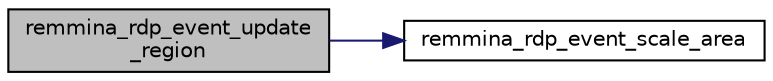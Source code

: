 digraph "remmina_rdp_event_update_region"
{
  edge [fontname="Helvetica",fontsize="10",labelfontname="Helvetica",labelfontsize="10"];
  node [fontname="Helvetica",fontsize="10",shape=record];
  rankdir="LR";
  Node844 [label="remmina_rdp_event_update\l_region",height=0.2,width=0.4,color="black", fillcolor="grey75", style="filled", fontcolor="black"];
  Node844 -> Node845 [color="midnightblue",fontsize="10",style="solid",fontname="Helvetica"];
  Node845 [label="remmina_rdp_event_scale_area",height=0.2,width=0.4,color="black", fillcolor="white", style="filled",URL="$rdp__event_8c.html#a080ab4a0a8f592bb5484202175beaaa5"];
}
